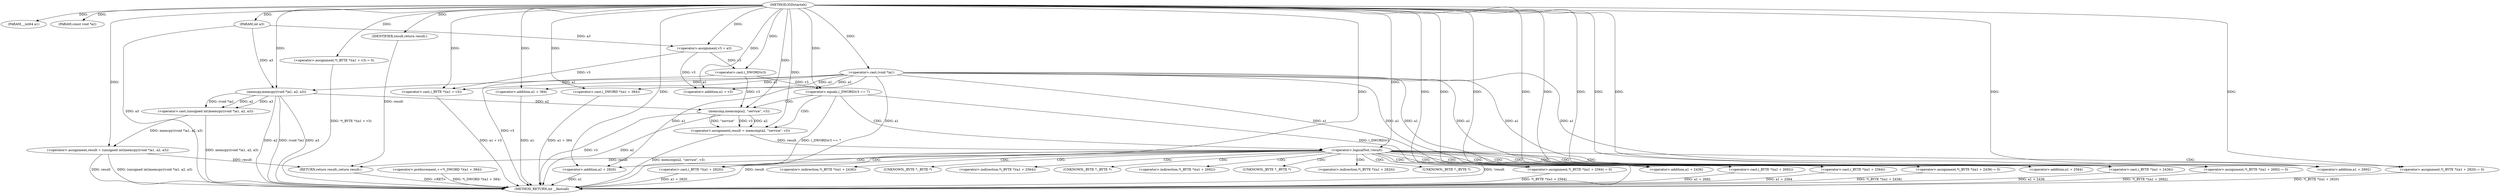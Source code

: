 digraph IGDstartelt {  
"1000103" [label = "(METHOD,IGDstartelt)" ]
"1000189" [label = "(METHOD_RETURN,int __fastcall)" ]
"1000104" [label = "(PARAM,__int64 a1)" ]
"1000105" [label = "(PARAM,const void *a2)" ]
"1000106" [label = "(PARAM,int a3)" ]
"1000110" [label = "(<operator>.assignment,v3 = a3)" ]
"1000113" [label = "(<operator>.assignment,result = (unsigned int)memcpy((void *)a1, a2, a3))" ]
"1000115" [label = "(<operator>.cast,(unsigned int)memcpy((void *)a1, a2, a3))" ]
"1000117" [label = "(memcpy,memcpy((void *)a1, a2, a3))" ]
"1000118" [label = "(<operator>.cast,(void *)a1)" ]
"1000123" [label = "(<operator>.assignment,*(_BYTE *)(a1 + v3) = 0)" ]
"1000125" [label = "(<operator>.cast,(_BYTE *)(a1 + v3))" ]
"1000127" [label = "(<operator>.addition,a1 + v3)" ]
"1000131" [label = "(<operator>.preIncrement,++*(_DWORD *)(a1 + 384))" ]
"1000133" [label = "(<operator>.cast,(_DWORD *)(a1 + 384))" ]
"1000135" [label = "(<operator>.addition,a1 + 384)" ]
"1000139" [label = "(<operator>.equals,(_DWORD)v3 == 7)" ]
"1000140" [label = "(<operator>.cast,(_DWORD)v3)" ]
"1000145" [label = "(<operator>.assignment,result = memcmp(a2, \"service\", v3))" ]
"1000147" [label = "(memcmp,memcmp(a2, \"service\", v3))" ]
"1000152" [label = "(<operator>.logicalNot,!result)" ]
"1000155" [label = "(<operator>.assignment,*(_BYTE *)(a1 + 2436) = 0)" ]
"1000157" [label = "(<operator>.cast,(_BYTE *)(a1 + 2436))" ]
"1000159" [label = "(<operator>.addition,a1 + 2436)" ]
"1000163" [label = "(<operator>.assignment,*(_BYTE *)(a1 + 2564) = 0)" ]
"1000165" [label = "(<operator>.cast,(_BYTE *)(a1 + 2564))" ]
"1000167" [label = "(<operator>.addition,a1 + 2564)" ]
"1000171" [label = "(<operator>.assignment,*(_BYTE *)(a1 + 2692) = 0)" ]
"1000173" [label = "(<operator>.cast,(_BYTE *)(a1 + 2692))" ]
"1000175" [label = "(<operator>.addition,a1 + 2692)" ]
"1000179" [label = "(<operator>.assignment,*(_BYTE *)(a1 + 2820) = 0)" ]
"1000181" [label = "(<operator>.cast,(_BYTE *)(a1 + 2820))" ]
"1000183" [label = "(<operator>.addition,a1 + 2820)" ]
"1000187" [label = "(RETURN,return result;,return result;)" ]
"1000188" [label = "(IDENTIFIER,result,return result;)" ]
"1000156" [label = "(<operator>.indirection,*(_BYTE *)(a1 + 2436))" ]
"1000158" [label = "(UNKNOWN,_BYTE *,_BYTE *)" ]
"1000164" [label = "(<operator>.indirection,*(_BYTE *)(a1 + 2564))" ]
"1000166" [label = "(UNKNOWN,_BYTE *,_BYTE *)" ]
"1000172" [label = "(<operator>.indirection,*(_BYTE *)(a1 + 2692))" ]
"1000174" [label = "(UNKNOWN,_BYTE *,_BYTE *)" ]
"1000180" [label = "(<operator>.indirection,*(_BYTE *)(a1 + 2820))" ]
"1000182" [label = "(UNKNOWN,_BYTE *,_BYTE *)" ]
  "1000187" -> "1000189"  [ label = "DDG: <RET>"] 
  "1000135" -> "1000189"  [ label = "DDG: a1"] 
  "1000123" -> "1000189"  [ label = "DDG: *(_BYTE *)(a1 + v3)"] 
  "1000113" -> "1000189"  [ label = "DDG: (unsigned int)memcpy((void *)a1, a2, a3)"] 
  "1000157" -> "1000189"  [ label = "DDG: a1 + 2436"] 
  "1000155" -> "1000189"  [ label = "DDG: *(_BYTE *)(a1 + 2436)"] 
  "1000113" -> "1000189"  [ label = "DDG: result"] 
  "1000163" -> "1000189"  [ label = "DDG: *(_BYTE *)(a1 + 2564)"] 
  "1000165" -> "1000189"  [ label = "DDG: a1 + 2564"] 
  "1000115" -> "1000189"  [ label = "DDG: memcpy((void *)a1, a2, a3)"] 
  "1000139" -> "1000189"  [ label = "DDG: (_DWORD)v3 == 7"] 
  "1000125" -> "1000189"  [ label = "DDG: a1 + v3"] 
  "1000117" -> "1000189"  [ label = "DDG: (void *)a1"] 
  "1000117" -> "1000189"  [ label = "DDG: a3"] 
  "1000140" -> "1000189"  [ label = "DDG: v3"] 
  "1000183" -> "1000189"  [ label = "DDG: a1"] 
  "1000152" -> "1000189"  [ label = "DDG: !result"] 
  "1000117" -> "1000189"  [ label = "DDG: a2"] 
  "1000152" -> "1000189"  [ label = "DDG: result"] 
  "1000181" -> "1000189"  [ label = "DDG: a1 + 2820"] 
  "1000147" -> "1000189"  [ label = "DDG: v3"] 
  "1000179" -> "1000189"  [ label = "DDG: *(_BYTE *)(a1 + 2820)"] 
  "1000145" -> "1000189"  [ label = "DDG: memcmp(a2, \"service\", v3)"] 
  "1000147" -> "1000189"  [ label = "DDG: a2"] 
  "1000133" -> "1000189"  [ label = "DDG: a1 + 384"] 
  "1000139" -> "1000189"  [ label = "DDG: (_DWORD)v3"] 
  "1000173" -> "1000189"  [ label = "DDG: a1 + 2692"] 
  "1000171" -> "1000189"  [ label = "DDG: *(_BYTE *)(a1 + 2692)"] 
  "1000106" -> "1000189"  [ label = "DDG: a3"] 
  "1000131" -> "1000189"  [ label = "DDG: *(_DWORD *)(a1 + 384)"] 
  "1000103" -> "1000104"  [ label = "DDG: "] 
  "1000103" -> "1000105"  [ label = "DDG: "] 
  "1000103" -> "1000106"  [ label = "DDG: "] 
  "1000106" -> "1000110"  [ label = "DDG: a3"] 
  "1000103" -> "1000110"  [ label = "DDG: "] 
  "1000115" -> "1000113"  [ label = "DDG: memcpy((void *)a1, a2, a3)"] 
  "1000103" -> "1000113"  [ label = "DDG: "] 
  "1000117" -> "1000115"  [ label = "DDG: (void *)a1"] 
  "1000117" -> "1000115"  [ label = "DDG: a2"] 
  "1000117" -> "1000115"  [ label = "DDG: a3"] 
  "1000118" -> "1000117"  [ label = "DDG: a1"] 
  "1000103" -> "1000118"  [ label = "DDG: "] 
  "1000103" -> "1000117"  [ label = "DDG: "] 
  "1000106" -> "1000117"  [ label = "DDG: a3"] 
  "1000103" -> "1000123"  [ label = "DDG: "] 
  "1000118" -> "1000125"  [ label = "DDG: a1"] 
  "1000103" -> "1000125"  [ label = "DDG: "] 
  "1000110" -> "1000125"  [ label = "DDG: v3"] 
  "1000118" -> "1000127"  [ label = "DDG: a1"] 
  "1000103" -> "1000127"  [ label = "DDG: "] 
  "1000110" -> "1000127"  [ label = "DDG: v3"] 
  "1000103" -> "1000133"  [ label = "DDG: "] 
  "1000118" -> "1000133"  [ label = "DDG: a1"] 
  "1000103" -> "1000135"  [ label = "DDG: "] 
  "1000118" -> "1000135"  [ label = "DDG: a1"] 
  "1000140" -> "1000139"  [ label = "DDG: v3"] 
  "1000103" -> "1000140"  [ label = "DDG: "] 
  "1000110" -> "1000140"  [ label = "DDG: v3"] 
  "1000103" -> "1000139"  [ label = "DDG: "] 
  "1000147" -> "1000145"  [ label = "DDG: a2"] 
  "1000147" -> "1000145"  [ label = "DDG: \"service\""] 
  "1000147" -> "1000145"  [ label = "DDG: v3"] 
  "1000103" -> "1000145"  [ label = "DDG: "] 
  "1000117" -> "1000147"  [ label = "DDG: a2"] 
  "1000103" -> "1000147"  [ label = "DDG: "] 
  "1000140" -> "1000147"  [ label = "DDG: v3"] 
  "1000145" -> "1000152"  [ label = "DDG: result"] 
  "1000103" -> "1000152"  [ label = "DDG: "] 
  "1000103" -> "1000155"  [ label = "DDG: "] 
  "1000103" -> "1000157"  [ label = "DDG: "] 
  "1000118" -> "1000157"  [ label = "DDG: a1"] 
  "1000103" -> "1000159"  [ label = "DDG: "] 
  "1000118" -> "1000159"  [ label = "DDG: a1"] 
  "1000103" -> "1000163"  [ label = "DDG: "] 
  "1000103" -> "1000165"  [ label = "DDG: "] 
  "1000118" -> "1000165"  [ label = "DDG: a1"] 
  "1000103" -> "1000167"  [ label = "DDG: "] 
  "1000118" -> "1000167"  [ label = "DDG: a1"] 
  "1000103" -> "1000171"  [ label = "DDG: "] 
  "1000103" -> "1000173"  [ label = "DDG: "] 
  "1000118" -> "1000173"  [ label = "DDG: a1"] 
  "1000103" -> "1000175"  [ label = "DDG: "] 
  "1000118" -> "1000175"  [ label = "DDG: a1"] 
  "1000103" -> "1000179"  [ label = "DDG: "] 
  "1000103" -> "1000181"  [ label = "DDG: "] 
  "1000118" -> "1000181"  [ label = "DDG: a1"] 
  "1000103" -> "1000183"  [ label = "DDG: "] 
  "1000118" -> "1000183"  [ label = "DDG: a1"] 
  "1000188" -> "1000187"  [ label = "DDG: result"] 
  "1000152" -> "1000187"  [ label = "DDG: result"] 
  "1000113" -> "1000187"  [ label = "DDG: result"] 
  "1000103" -> "1000188"  [ label = "DDG: "] 
  "1000139" -> "1000152"  [ label = "CDG: "] 
  "1000139" -> "1000147"  [ label = "CDG: "] 
  "1000139" -> "1000145"  [ label = "CDG: "] 
  "1000152" -> "1000175"  [ label = "CDG: "] 
  "1000152" -> "1000174"  [ label = "CDG: "] 
  "1000152" -> "1000173"  [ label = "CDG: "] 
  "1000152" -> "1000172"  [ label = "CDG: "] 
  "1000152" -> "1000171"  [ label = "CDG: "] 
  "1000152" -> "1000167"  [ label = "CDG: "] 
  "1000152" -> "1000166"  [ label = "CDG: "] 
  "1000152" -> "1000165"  [ label = "CDG: "] 
  "1000152" -> "1000164"  [ label = "CDG: "] 
  "1000152" -> "1000163"  [ label = "CDG: "] 
  "1000152" -> "1000183"  [ label = "CDG: "] 
  "1000152" -> "1000182"  [ label = "CDG: "] 
  "1000152" -> "1000181"  [ label = "CDG: "] 
  "1000152" -> "1000180"  [ label = "CDG: "] 
  "1000152" -> "1000179"  [ label = "CDG: "] 
  "1000152" -> "1000159"  [ label = "CDG: "] 
  "1000152" -> "1000158"  [ label = "CDG: "] 
  "1000152" -> "1000157"  [ label = "CDG: "] 
  "1000152" -> "1000156"  [ label = "CDG: "] 
  "1000152" -> "1000155"  [ label = "CDG: "] 
}

